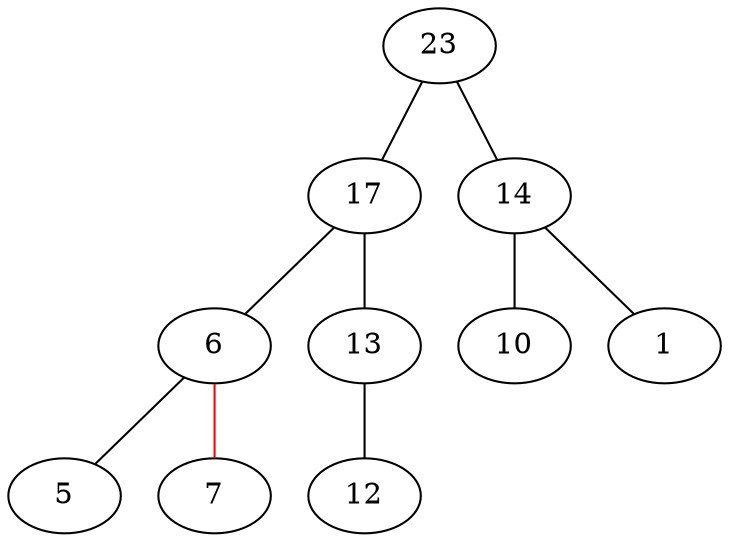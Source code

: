 graph Heap {
  23 -- 17;
  23 -- 14;

  17 -- 6;
  17 -- 13;
  14 -- 10;
  14 -- 1;

  6 -- 5;
  6 -- 7 [color=red];
  13 -- 12;

}
